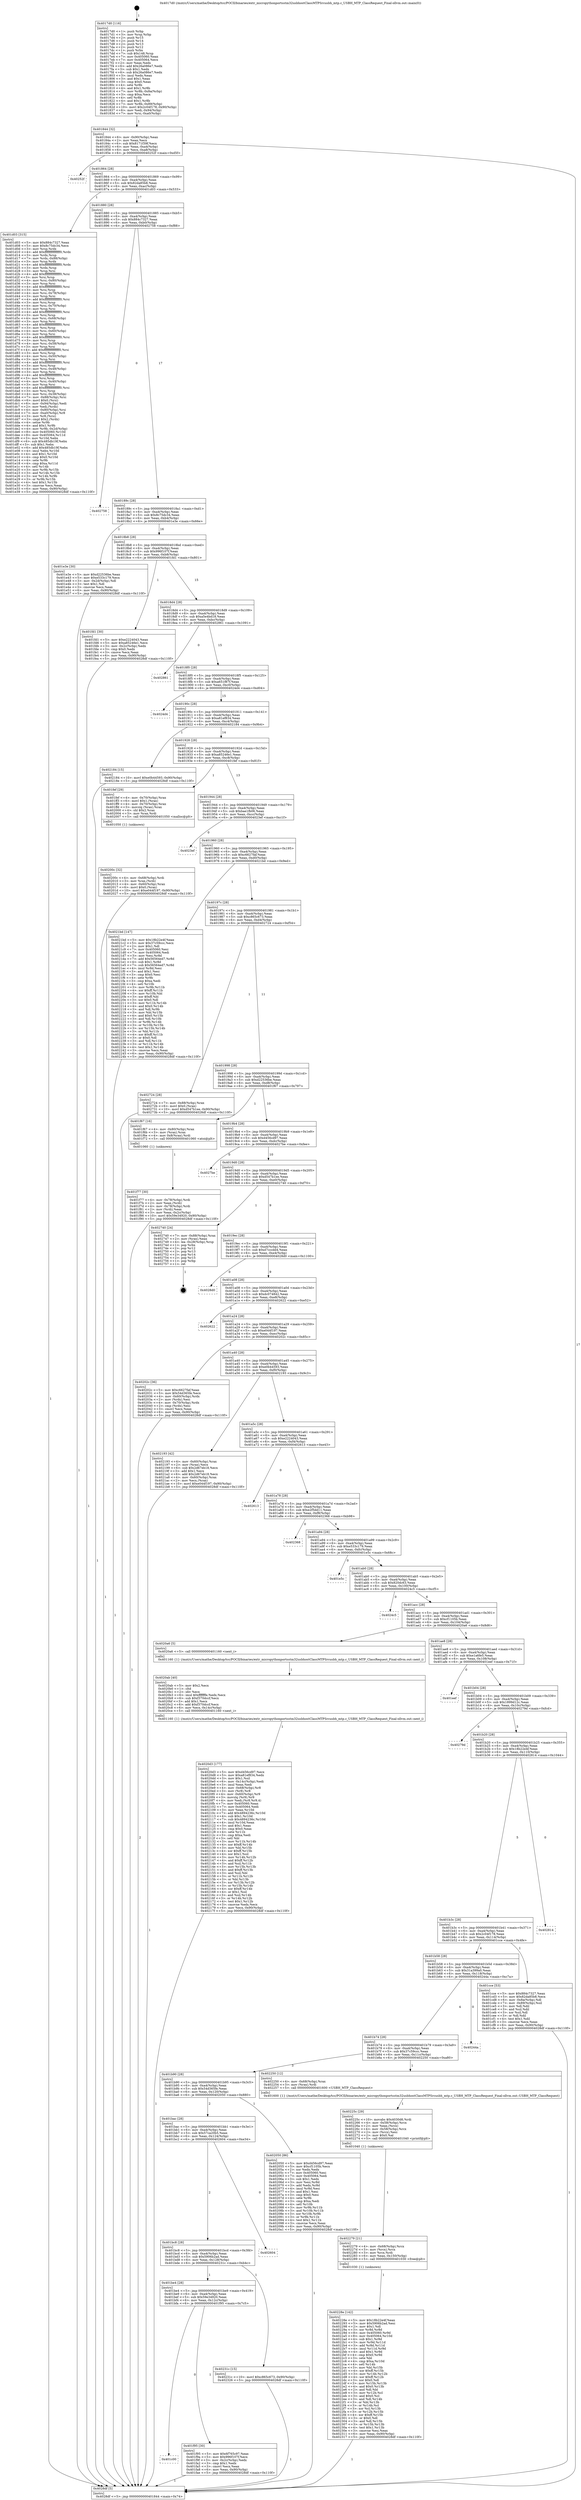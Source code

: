 digraph "0x4017d0" {
  label = "0x4017d0 (/mnt/c/Users/mathe/Desktop/tcc/POCII/binaries/extr_micropythonportsstm32usbhostClassMTPSrcusbh_mtp.c_USBH_MTP_ClassRequest_Final-ollvm.out::main(0))"
  labelloc = "t"
  node[shape=record]

  Entry [label="",width=0.3,height=0.3,shape=circle,fillcolor=black,style=filled]
  "0x401844" [label="{
     0x401844 [32]\l
     | [instrs]\l
     &nbsp;&nbsp;0x401844 \<+6\>: mov -0x90(%rbp),%eax\l
     &nbsp;&nbsp;0x40184a \<+2\>: mov %eax,%ecx\l
     &nbsp;&nbsp;0x40184c \<+6\>: sub $0x8171f39f,%ecx\l
     &nbsp;&nbsp;0x401852 \<+6\>: mov %eax,-0xa4(%rbp)\l
     &nbsp;&nbsp;0x401858 \<+6\>: mov %ecx,-0xa8(%rbp)\l
     &nbsp;&nbsp;0x40185e \<+6\>: je 000000000040252f \<main+0xd5f\>\l
  }"]
  "0x40252f" [label="{
     0x40252f\l
  }", style=dashed]
  "0x401864" [label="{
     0x401864 [28]\l
     | [instrs]\l
     &nbsp;&nbsp;0x401864 \<+5\>: jmp 0000000000401869 \<main+0x99\>\l
     &nbsp;&nbsp;0x401869 \<+6\>: mov -0xa4(%rbp),%eax\l
     &nbsp;&nbsp;0x40186f \<+5\>: sub $0x82da85b8,%eax\l
     &nbsp;&nbsp;0x401874 \<+6\>: mov %eax,-0xac(%rbp)\l
     &nbsp;&nbsp;0x40187a \<+6\>: je 0000000000401d03 \<main+0x533\>\l
  }"]
  Exit [label="",width=0.3,height=0.3,shape=circle,fillcolor=black,style=filled,peripheries=2]
  "0x401d03" [label="{
     0x401d03 [315]\l
     | [instrs]\l
     &nbsp;&nbsp;0x401d03 \<+5\>: mov $0x884c7327,%eax\l
     &nbsp;&nbsp;0x401d08 \<+5\>: mov $0x8c75dc34,%ecx\l
     &nbsp;&nbsp;0x401d0d \<+3\>: mov %rsp,%rdx\l
     &nbsp;&nbsp;0x401d10 \<+4\>: add $0xfffffffffffffff0,%rdx\l
     &nbsp;&nbsp;0x401d14 \<+3\>: mov %rdx,%rsp\l
     &nbsp;&nbsp;0x401d17 \<+7\>: mov %rdx,-0x88(%rbp)\l
     &nbsp;&nbsp;0x401d1e \<+3\>: mov %rsp,%rdx\l
     &nbsp;&nbsp;0x401d21 \<+4\>: add $0xfffffffffffffff0,%rdx\l
     &nbsp;&nbsp;0x401d25 \<+3\>: mov %rdx,%rsp\l
     &nbsp;&nbsp;0x401d28 \<+3\>: mov %rsp,%rsi\l
     &nbsp;&nbsp;0x401d2b \<+4\>: add $0xfffffffffffffff0,%rsi\l
     &nbsp;&nbsp;0x401d2f \<+3\>: mov %rsi,%rsp\l
     &nbsp;&nbsp;0x401d32 \<+4\>: mov %rsi,-0x80(%rbp)\l
     &nbsp;&nbsp;0x401d36 \<+3\>: mov %rsp,%rsi\l
     &nbsp;&nbsp;0x401d39 \<+4\>: add $0xfffffffffffffff0,%rsi\l
     &nbsp;&nbsp;0x401d3d \<+3\>: mov %rsi,%rsp\l
     &nbsp;&nbsp;0x401d40 \<+4\>: mov %rsi,-0x78(%rbp)\l
     &nbsp;&nbsp;0x401d44 \<+3\>: mov %rsp,%rsi\l
     &nbsp;&nbsp;0x401d47 \<+4\>: add $0xfffffffffffffff0,%rsi\l
     &nbsp;&nbsp;0x401d4b \<+3\>: mov %rsi,%rsp\l
     &nbsp;&nbsp;0x401d4e \<+4\>: mov %rsi,-0x70(%rbp)\l
     &nbsp;&nbsp;0x401d52 \<+3\>: mov %rsp,%rsi\l
     &nbsp;&nbsp;0x401d55 \<+4\>: add $0xfffffffffffffff0,%rsi\l
     &nbsp;&nbsp;0x401d59 \<+3\>: mov %rsi,%rsp\l
     &nbsp;&nbsp;0x401d5c \<+4\>: mov %rsi,-0x68(%rbp)\l
     &nbsp;&nbsp;0x401d60 \<+3\>: mov %rsp,%rsi\l
     &nbsp;&nbsp;0x401d63 \<+4\>: add $0xfffffffffffffff0,%rsi\l
     &nbsp;&nbsp;0x401d67 \<+3\>: mov %rsi,%rsp\l
     &nbsp;&nbsp;0x401d6a \<+4\>: mov %rsi,-0x60(%rbp)\l
     &nbsp;&nbsp;0x401d6e \<+3\>: mov %rsp,%rsi\l
     &nbsp;&nbsp;0x401d71 \<+4\>: add $0xfffffffffffffff0,%rsi\l
     &nbsp;&nbsp;0x401d75 \<+3\>: mov %rsi,%rsp\l
     &nbsp;&nbsp;0x401d78 \<+4\>: mov %rsi,-0x58(%rbp)\l
     &nbsp;&nbsp;0x401d7c \<+3\>: mov %rsp,%rsi\l
     &nbsp;&nbsp;0x401d7f \<+4\>: add $0xfffffffffffffff0,%rsi\l
     &nbsp;&nbsp;0x401d83 \<+3\>: mov %rsi,%rsp\l
     &nbsp;&nbsp;0x401d86 \<+4\>: mov %rsi,-0x50(%rbp)\l
     &nbsp;&nbsp;0x401d8a \<+3\>: mov %rsp,%rsi\l
     &nbsp;&nbsp;0x401d8d \<+4\>: add $0xfffffffffffffff0,%rsi\l
     &nbsp;&nbsp;0x401d91 \<+3\>: mov %rsi,%rsp\l
     &nbsp;&nbsp;0x401d94 \<+4\>: mov %rsi,-0x48(%rbp)\l
     &nbsp;&nbsp;0x401d98 \<+3\>: mov %rsp,%rsi\l
     &nbsp;&nbsp;0x401d9b \<+4\>: add $0xfffffffffffffff0,%rsi\l
     &nbsp;&nbsp;0x401d9f \<+3\>: mov %rsi,%rsp\l
     &nbsp;&nbsp;0x401da2 \<+4\>: mov %rsi,-0x40(%rbp)\l
     &nbsp;&nbsp;0x401da6 \<+3\>: mov %rsp,%rsi\l
     &nbsp;&nbsp;0x401da9 \<+4\>: add $0xfffffffffffffff0,%rsi\l
     &nbsp;&nbsp;0x401dad \<+3\>: mov %rsi,%rsp\l
     &nbsp;&nbsp;0x401db0 \<+4\>: mov %rsi,-0x38(%rbp)\l
     &nbsp;&nbsp;0x401db4 \<+7\>: mov -0x88(%rbp),%rsi\l
     &nbsp;&nbsp;0x401dbb \<+6\>: movl $0x0,(%rsi)\l
     &nbsp;&nbsp;0x401dc1 \<+6\>: mov -0x94(%rbp),%edi\l
     &nbsp;&nbsp;0x401dc7 \<+2\>: mov %edi,(%rdx)\l
     &nbsp;&nbsp;0x401dc9 \<+4\>: mov -0x80(%rbp),%rsi\l
     &nbsp;&nbsp;0x401dcd \<+7\>: mov -0xa0(%rbp),%r8\l
     &nbsp;&nbsp;0x401dd4 \<+3\>: mov %r8,(%rsi)\l
     &nbsp;&nbsp;0x401dd7 \<+3\>: cmpl $0x2,(%rdx)\l
     &nbsp;&nbsp;0x401dda \<+4\>: setne %r9b\l
     &nbsp;&nbsp;0x401dde \<+4\>: and $0x1,%r9b\l
     &nbsp;&nbsp;0x401de2 \<+4\>: mov %r9b,-0x2d(%rbp)\l
     &nbsp;&nbsp;0x401de6 \<+8\>: mov 0x405060,%r10d\l
     &nbsp;&nbsp;0x401dee \<+8\>: mov 0x405064,%r11d\l
     &nbsp;&nbsp;0x401df6 \<+3\>: mov %r10d,%ebx\l
     &nbsp;&nbsp;0x401df9 \<+6\>: sub $0x485db19f,%ebx\l
     &nbsp;&nbsp;0x401dff \<+3\>: sub $0x1,%ebx\l
     &nbsp;&nbsp;0x401e02 \<+6\>: add $0x485db19f,%ebx\l
     &nbsp;&nbsp;0x401e08 \<+4\>: imul %ebx,%r10d\l
     &nbsp;&nbsp;0x401e0c \<+4\>: and $0x1,%r10d\l
     &nbsp;&nbsp;0x401e10 \<+4\>: cmp $0x0,%r10d\l
     &nbsp;&nbsp;0x401e14 \<+4\>: sete %r9b\l
     &nbsp;&nbsp;0x401e18 \<+4\>: cmp $0xa,%r11d\l
     &nbsp;&nbsp;0x401e1c \<+4\>: setl %r14b\l
     &nbsp;&nbsp;0x401e20 \<+3\>: mov %r9b,%r15b\l
     &nbsp;&nbsp;0x401e23 \<+3\>: and %r14b,%r15b\l
     &nbsp;&nbsp;0x401e26 \<+3\>: xor %r14b,%r9b\l
     &nbsp;&nbsp;0x401e29 \<+3\>: or %r9b,%r15b\l
     &nbsp;&nbsp;0x401e2c \<+4\>: test $0x1,%r15b\l
     &nbsp;&nbsp;0x401e30 \<+3\>: cmovne %ecx,%eax\l
     &nbsp;&nbsp;0x401e33 \<+6\>: mov %eax,-0x90(%rbp)\l
     &nbsp;&nbsp;0x401e39 \<+5\>: jmp 00000000004028df \<main+0x110f\>\l
  }"]
  "0x401880" [label="{
     0x401880 [28]\l
     | [instrs]\l
     &nbsp;&nbsp;0x401880 \<+5\>: jmp 0000000000401885 \<main+0xb5\>\l
     &nbsp;&nbsp;0x401885 \<+6\>: mov -0xa4(%rbp),%eax\l
     &nbsp;&nbsp;0x40188b \<+5\>: sub $0x884c7327,%eax\l
     &nbsp;&nbsp;0x401890 \<+6\>: mov %eax,-0xb0(%rbp)\l
     &nbsp;&nbsp;0x401896 \<+6\>: je 0000000000402758 \<main+0xf88\>\l
  }"]
  "0x40228e" [label="{
     0x40228e [142]\l
     | [instrs]\l
     &nbsp;&nbsp;0x40228e \<+5\>: mov $0x18b22e4f,%eax\l
     &nbsp;&nbsp;0x402293 \<+5\>: mov $0x5906b2ad,%esi\l
     &nbsp;&nbsp;0x402298 \<+2\>: mov $0x1,%dl\l
     &nbsp;&nbsp;0x40229a \<+3\>: xor %r8d,%r8d\l
     &nbsp;&nbsp;0x40229d \<+8\>: mov 0x405060,%r9d\l
     &nbsp;&nbsp;0x4022a5 \<+8\>: mov 0x405064,%r10d\l
     &nbsp;&nbsp;0x4022ad \<+4\>: sub $0x1,%r8d\l
     &nbsp;&nbsp;0x4022b1 \<+3\>: mov %r9d,%r11d\l
     &nbsp;&nbsp;0x4022b4 \<+3\>: add %r8d,%r11d\l
     &nbsp;&nbsp;0x4022b7 \<+4\>: imul %r11d,%r9d\l
     &nbsp;&nbsp;0x4022bb \<+4\>: and $0x1,%r9d\l
     &nbsp;&nbsp;0x4022bf \<+4\>: cmp $0x0,%r9d\l
     &nbsp;&nbsp;0x4022c3 \<+3\>: sete %bl\l
     &nbsp;&nbsp;0x4022c6 \<+4\>: cmp $0xa,%r10d\l
     &nbsp;&nbsp;0x4022ca \<+4\>: setl %r14b\l
     &nbsp;&nbsp;0x4022ce \<+3\>: mov %bl,%r15b\l
     &nbsp;&nbsp;0x4022d1 \<+4\>: xor $0xff,%r15b\l
     &nbsp;&nbsp;0x4022d5 \<+3\>: mov %r14b,%r12b\l
     &nbsp;&nbsp;0x4022d8 \<+4\>: xor $0xff,%r12b\l
     &nbsp;&nbsp;0x4022dc \<+3\>: xor $0x0,%dl\l
     &nbsp;&nbsp;0x4022df \<+3\>: mov %r15b,%r13b\l
     &nbsp;&nbsp;0x4022e2 \<+4\>: and $0x0,%r13b\l
     &nbsp;&nbsp;0x4022e6 \<+2\>: and %dl,%bl\l
     &nbsp;&nbsp;0x4022e8 \<+3\>: mov %r12b,%cl\l
     &nbsp;&nbsp;0x4022eb \<+3\>: and $0x0,%cl\l
     &nbsp;&nbsp;0x4022ee \<+3\>: and %dl,%r14b\l
     &nbsp;&nbsp;0x4022f1 \<+3\>: or %bl,%r13b\l
     &nbsp;&nbsp;0x4022f4 \<+3\>: or %r14b,%cl\l
     &nbsp;&nbsp;0x4022f7 \<+3\>: xor %cl,%r13b\l
     &nbsp;&nbsp;0x4022fa \<+3\>: or %r12b,%r15b\l
     &nbsp;&nbsp;0x4022fd \<+4\>: xor $0xff,%r15b\l
     &nbsp;&nbsp;0x402301 \<+3\>: or $0x0,%dl\l
     &nbsp;&nbsp;0x402304 \<+3\>: and %dl,%r15b\l
     &nbsp;&nbsp;0x402307 \<+3\>: or %r15b,%r13b\l
     &nbsp;&nbsp;0x40230a \<+4\>: test $0x1,%r13b\l
     &nbsp;&nbsp;0x40230e \<+3\>: cmovne %esi,%eax\l
     &nbsp;&nbsp;0x402311 \<+6\>: mov %eax,-0x90(%rbp)\l
     &nbsp;&nbsp;0x402317 \<+5\>: jmp 00000000004028df \<main+0x110f\>\l
  }"]
  "0x402758" [label="{
     0x402758\l
  }", style=dashed]
  "0x40189c" [label="{
     0x40189c [28]\l
     | [instrs]\l
     &nbsp;&nbsp;0x40189c \<+5\>: jmp 00000000004018a1 \<main+0xd1\>\l
     &nbsp;&nbsp;0x4018a1 \<+6\>: mov -0xa4(%rbp),%eax\l
     &nbsp;&nbsp;0x4018a7 \<+5\>: sub $0x8c75dc34,%eax\l
     &nbsp;&nbsp;0x4018ac \<+6\>: mov %eax,-0xb4(%rbp)\l
     &nbsp;&nbsp;0x4018b2 \<+6\>: je 0000000000401e3e \<main+0x66e\>\l
  }"]
  "0x402279" [label="{
     0x402279 [21]\l
     | [instrs]\l
     &nbsp;&nbsp;0x402279 \<+4\>: mov -0x68(%rbp),%rcx\l
     &nbsp;&nbsp;0x40227d \<+3\>: mov (%rcx),%rcx\l
     &nbsp;&nbsp;0x402280 \<+3\>: mov %rcx,%rdi\l
     &nbsp;&nbsp;0x402283 \<+6\>: mov %eax,-0x150(%rbp)\l
     &nbsp;&nbsp;0x402289 \<+5\>: call 0000000000401030 \<free@plt\>\l
     | [calls]\l
     &nbsp;&nbsp;0x401030 \{1\} (unknown)\l
  }"]
  "0x401e3e" [label="{
     0x401e3e [30]\l
     | [instrs]\l
     &nbsp;&nbsp;0x401e3e \<+5\>: mov $0xd22536be,%eax\l
     &nbsp;&nbsp;0x401e43 \<+5\>: mov $0xe533c179,%ecx\l
     &nbsp;&nbsp;0x401e48 \<+3\>: mov -0x2d(%rbp),%dl\l
     &nbsp;&nbsp;0x401e4b \<+3\>: test $0x1,%dl\l
     &nbsp;&nbsp;0x401e4e \<+3\>: cmovne %ecx,%eax\l
     &nbsp;&nbsp;0x401e51 \<+6\>: mov %eax,-0x90(%rbp)\l
     &nbsp;&nbsp;0x401e57 \<+5\>: jmp 00000000004028df \<main+0x110f\>\l
  }"]
  "0x4018b8" [label="{
     0x4018b8 [28]\l
     | [instrs]\l
     &nbsp;&nbsp;0x4018b8 \<+5\>: jmp 00000000004018bd \<main+0xed\>\l
     &nbsp;&nbsp;0x4018bd \<+6\>: mov -0xa4(%rbp),%eax\l
     &nbsp;&nbsp;0x4018c3 \<+5\>: sub $0x996f107f,%eax\l
     &nbsp;&nbsp;0x4018c8 \<+6\>: mov %eax,-0xb8(%rbp)\l
     &nbsp;&nbsp;0x4018ce \<+6\>: je 0000000000401fd1 \<main+0x801\>\l
  }"]
  "0x40225c" [label="{
     0x40225c [29]\l
     | [instrs]\l
     &nbsp;&nbsp;0x40225c \<+10\>: movabs $0x4030d6,%rdi\l
     &nbsp;&nbsp;0x402266 \<+4\>: mov -0x58(%rbp),%rcx\l
     &nbsp;&nbsp;0x40226a \<+2\>: mov %eax,(%rcx)\l
     &nbsp;&nbsp;0x40226c \<+4\>: mov -0x58(%rbp),%rcx\l
     &nbsp;&nbsp;0x402270 \<+2\>: mov (%rcx),%esi\l
     &nbsp;&nbsp;0x402272 \<+2\>: mov $0x0,%al\l
     &nbsp;&nbsp;0x402274 \<+5\>: call 0000000000401040 \<printf@plt\>\l
     | [calls]\l
     &nbsp;&nbsp;0x401040 \{1\} (unknown)\l
  }"]
  "0x401fd1" [label="{
     0x401fd1 [30]\l
     | [instrs]\l
     &nbsp;&nbsp;0x401fd1 \<+5\>: mov $0xe2224043,%eax\l
     &nbsp;&nbsp;0x401fd6 \<+5\>: mov $0xa85246e1,%ecx\l
     &nbsp;&nbsp;0x401fdb \<+3\>: mov -0x2c(%rbp),%edx\l
     &nbsp;&nbsp;0x401fde \<+3\>: cmp $0x0,%edx\l
     &nbsp;&nbsp;0x401fe1 \<+3\>: cmove %ecx,%eax\l
     &nbsp;&nbsp;0x401fe4 \<+6\>: mov %eax,-0x90(%rbp)\l
     &nbsp;&nbsp;0x401fea \<+5\>: jmp 00000000004028df \<main+0x110f\>\l
  }"]
  "0x4018d4" [label="{
     0x4018d4 [28]\l
     | [instrs]\l
     &nbsp;&nbsp;0x4018d4 \<+5\>: jmp 00000000004018d9 \<main+0x109\>\l
     &nbsp;&nbsp;0x4018d9 \<+6\>: mov -0xa4(%rbp),%eax\l
     &nbsp;&nbsp;0x4018df \<+5\>: sub $0xa5e4bd18,%eax\l
     &nbsp;&nbsp;0x4018e4 \<+6\>: mov %eax,-0xbc(%rbp)\l
     &nbsp;&nbsp;0x4018ea \<+6\>: je 0000000000402861 \<main+0x1091\>\l
  }"]
  "0x4020d3" [label="{
     0x4020d3 [177]\l
     | [instrs]\l
     &nbsp;&nbsp;0x4020d3 \<+5\>: mov $0xd456cd97,%ecx\l
     &nbsp;&nbsp;0x4020d8 \<+5\>: mov $0xa81ef834,%edx\l
     &nbsp;&nbsp;0x4020dd \<+3\>: mov $0x1,%sil\l
     &nbsp;&nbsp;0x4020e0 \<+6\>: mov -0x14c(%rbp),%edi\l
     &nbsp;&nbsp;0x4020e6 \<+3\>: imul %eax,%edi\l
     &nbsp;&nbsp;0x4020e9 \<+4\>: mov -0x68(%rbp),%r8\l
     &nbsp;&nbsp;0x4020ed \<+3\>: mov (%r8),%r8\l
     &nbsp;&nbsp;0x4020f0 \<+4\>: mov -0x60(%rbp),%r9\l
     &nbsp;&nbsp;0x4020f4 \<+3\>: movslq (%r9),%r9\l
     &nbsp;&nbsp;0x4020f7 \<+4\>: mov %edi,(%r8,%r9,4)\l
     &nbsp;&nbsp;0x4020fb \<+7\>: mov 0x405060,%eax\l
     &nbsp;&nbsp;0x402102 \<+7\>: mov 0x405064,%edi\l
     &nbsp;&nbsp;0x402109 \<+3\>: mov %eax,%r10d\l
     &nbsp;&nbsp;0x40210c \<+7\>: add $0x4894236c,%r10d\l
     &nbsp;&nbsp;0x402113 \<+4\>: sub $0x1,%r10d\l
     &nbsp;&nbsp;0x402117 \<+7\>: sub $0x4894236c,%r10d\l
     &nbsp;&nbsp;0x40211e \<+4\>: imul %r10d,%eax\l
     &nbsp;&nbsp;0x402122 \<+3\>: and $0x1,%eax\l
     &nbsp;&nbsp;0x402125 \<+3\>: cmp $0x0,%eax\l
     &nbsp;&nbsp;0x402128 \<+4\>: sete %r11b\l
     &nbsp;&nbsp;0x40212c \<+3\>: cmp $0xa,%edi\l
     &nbsp;&nbsp;0x40212f \<+3\>: setl %bl\l
     &nbsp;&nbsp;0x402132 \<+3\>: mov %r11b,%r14b\l
     &nbsp;&nbsp;0x402135 \<+4\>: xor $0xff,%r14b\l
     &nbsp;&nbsp;0x402139 \<+3\>: mov %bl,%r15b\l
     &nbsp;&nbsp;0x40213c \<+4\>: xor $0xff,%r15b\l
     &nbsp;&nbsp;0x402140 \<+4\>: xor $0x1,%sil\l
     &nbsp;&nbsp;0x402144 \<+3\>: mov %r14b,%r12b\l
     &nbsp;&nbsp;0x402147 \<+4\>: and $0xff,%r12b\l
     &nbsp;&nbsp;0x40214b \<+3\>: and %sil,%r11b\l
     &nbsp;&nbsp;0x40214e \<+3\>: mov %r15b,%r13b\l
     &nbsp;&nbsp;0x402151 \<+4\>: and $0xff,%r13b\l
     &nbsp;&nbsp;0x402155 \<+3\>: and %sil,%bl\l
     &nbsp;&nbsp;0x402158 \<+3\>: or %r11b,%r12b\l
     &nbsp;&nbsp;0x40215b \<+3\>: or %bl,%r13b\l
     &nbsp;&nbsp;0x40215e \<+3\>: xor %r13b,%r12b\l
     &nbsp;&nbsp;0x402161 \<+3\>: or %r15b,%r14b\l
     &nbsp;&nbsp;0x402164 \<+4\>: xor $0xff,%r14b\l
     &nbsp;&nbsp;0x402168 \<+4\>: or $0x1,%sil\l
     &nbsp;&nbsp;0x40216c \<+3\>: and %sil,%r14b\l
     &nbsp;&nbsp;0x40216f \<+3\>: or %r14b,%r12b\l
     &nbsp;&nbsp;0x402172 \<+4\>: test $0x1,%r12b\l
     &nbsp;&nbsp;0x402176 \<+3\>: cmovne %edx,%ecx\l
     &nbsp;&nbsp;0x402179 \<+6\>: mov %ecx,-0x90(%rbp)\l
     &nbsp;&nbsp;0x40217f \<+5\>: jmp 00000000004028df \<main+0x110f\>\l
  }"]
  "0x402861" [label="{
     0x402861\l
  }", style=dashed]
  "0x4018f0" [label="{
     0x4018f0 [28]\l
     | [instrs]\l
     &nbsp;&nbsp;0x4018f0 \<+5\>: jmp 00000000004018f5 \<main+0x125\>\l
     &nbsp;&nbsp;0x4018f5 \<+6\>: mov -0xa4(%rbp),%eax\l
     &nbsp;&nbsp;0x4018fb \<+5\>: sub $0xa651f87f,%eax\l
     &nbsp;&nbsp;0x401900 \<+6\>: mov %eax,-0xc0(%rbp)\l
     &nbsp;&nbsp;0x401906 \<+6\>: je 00000000004024d4 \<main+0xd04\>\l
  }"]
  "0x4020ab" [label="{
     0x4020ab [40]\l
     | [instrs]\l
     &nbsp;&nbsp;0x4020ab \<+5\>: mov $0x2,%ecx\l
     &nbsp;&nbsp;0x4020b0 \<+1\>: cltd\l
     &nbsp;&nbsp;0x4020b1 \<+2\>: idiv %ecx\l
     &nbsp;&nbsp;0x4020b3 \<+6\>: imul $0xfffffffe,%edx,%ecx\l
     &nbsp;&nbsp;0x4020b9 \<+6\>: sub $0xf370dccf,%ecx\l
     &nbsp;&nbsp;0x4020bf \<+3\>: add $0x1,%ecx\l
     &nbsp;&nbsp;0x4020c2 \<+6\>: add $0xf370dccf,%ecx\l
     &nbsp;&nbsp;0x4020c8 \<+6\>: mov %ecx,-0x14c(%rbp)\l
     &nbsp;&nbsp;0x4020ce \<+5\>: call 0000000000401160 \<next_i\>\l
     | [calls]\l
     &nbsp;&nbsp;0x401160 \{1\} (/mnt/c/Users/mathe/Desktop/tcc/POCII/binaries/extr_micropythonportsstm32usbhostClassMTPSrcusbh_mtp.c_USBH_MTP_ClassRequest_Final-ollvm.out::next_i)\l
  }"]
  "0x4024d4" [label="{
     0x4024d4\l
  }", style=dashed]
  "0x40190c" [label="{
     0x40190c [28]\l
     | [instrs]\l
     &nbsp;&nbsp;0x40190c \<+5\>: jmp 0000000000401911 \<main+0x141\>\l
     &nbsp;&nbsp;0x401911 \<+6\>: mov -0xa4(%rbp),%eax\l
     &nbsp;&nbsp;0x401917 \<+5\>: sub $0xa81ef834,%eax\l
     &nbsp;&nbsp;0x40191c \<+6\>: mov %eax,-0xc4(%rbp)\l
     &nbsp;&nbsp;0x401922 \<+6\>: je 0000000000402184 \<main+0x9b4\>\l
  }"]
  "0x40200c" [label="{
     0x40200c [32]\l
     | [instrs]\l
     &nbsp;&nbsp;0x40200c \<+4\>: mov -0x68(%rbp),%rdi\l
     &nbsp;&nbsp;0x402010 \<+3\>: mov %rax,(%rdi)\l
     &nbsp;&nbsp;0x402013 \<+4\>: mov -0x60(%rbp),%rax\l
     &nbsp;&nbsp;0x402017 \<+6\>: movl $0x0,(%rax)\l
     &nbsp;&nbsp;0x40201d \<+10\>: movl $0xe044f197,-0x90(%rbp)\l
     &nbsp;&nbsp;0x402027 \<+5\>: jmp 00000000004028df \<main+0x110f\>\l
  }"]
  "0x402184" [label="{
     0x402184 [15]\l
     | [instrs]\l
     &nbsp;&nbsp;0x402184 \<+10\>: movl $0xe0b44593,-0x90(%rbp)\l
     &nbsp;&nbsp;0x40218e \<+5\>: jmp 00000000004028df \<main+0x110f\>\l
  }"]
  "0x401928" [label="{
     0x401928 [28]\l
     | [instrs]\l
     &nbsp;&nbsp;0x401928 \<+5\>: jmp 000000000040192d \<main+0x15d\>\l
     &nbsp;&nbsp;0x40192d \<+6\>: mov -0xa4(%rbp),%eax\l
     &nbsp;&nbsp;0x401933 \<+5\>: sub $0xa85246e1,%eax\l
     &nbsp;&nbsp;0x401938 \<+6\>: mov %eax,-0xc8(%rbp)\l
     &nbsp;&nbsp;0x40193e \<+6\>: je 0000000000401fef \<main+0x81f\>\l
  }"]
  "0x401c00" [label="{
     0x401c00\l
  }", style=dashed]
  "0x401fef" [label="{
     0x401fef [29]\l
     | [instrs]\l
     &nbsp;&nbsp;0x401fef \<+4\>: mov -0x70(%rbp),%rax\l
     &nbsp;&nbsp;0x401ff3 \<+6\>: movl $0x1,(%rax)\l
     &nbsp;&nbsp;0x401ff9 \<+4\>: mov -0x70(%rbp),%rax\l
     &nbsp;&nbsp;0x401ffd \<+3\>: movslq (%rax),%rax\l
     &nbsp;&nbsp;0x402000 \<+4\>: shl $0x2,%rax\l
     &nbsp;&nbsp;0x402004 \<+3\>: mov %rax,%rdi\l
     &nbsp;&nbsp;0x402007 \<+5\>: call 0000000000401050 \<malloc@plt\>\l
     | [calls]\l
     &nbsp;&nbsp;0x401050 \{1\} (unknown)\l
  }"]
  "0x401944" [label="{
     0x401944 [28]\l
     | [instrs]\l
     &nbsp;&nbsp;0x401944 \<+5\>: jmp 0000000000401949 \<main+0x179\>\l
     &nbsp;&nbsp;0x401949 \<+6\>: mov -0xa4(%rbp),%eax\l
     &nbsp;&nbsp;0x40194f \<+5\>: sub $0xbae1fb06,%eax\l
     &nbsp;&nbsp;0x401954 \<+6\>: mov %eax,-0xcc(%rbp)\l
     &nbsp;&nbsp;0x40195a \<+6\>: je 00000000004023ef \<main+0xc1f\>\l
  }"]
  "0x401f95" [label="{
     0x401f95 [30]\l
     | [instrs]\l
     &nbsp;&nbsp;0x401f95 \<+5\>: mov $0x6f765c97,%eax\l
     &nbsp;&nbsp;0x401f9a \<+5\>: mov $0x996f107f,%ecx\l
     &nbsp;&nbsp;0x401f9f \<+3\>: mov -0x2c(%rbp),%edx\l
     &nbsp;&nbsp;0x401fa2 \<+3\>: cmp $0x1,%edx\l
     &nbsp;&nbsp;0x401fa5 \<+3\>: cmovl %ecx,%eax\l
     &nbsp;&nbsp;0x401fa8 \<+6\>: mov %eax,-0x90(%rbp)\l
     &nbsp;&nbsp;0x401fae \<+5\>: jmp 00000000004028df \<main+0x110f\>\l
  }"]
  "0x4023ef" [label="{
     0x4023ef\l
  }", style=dashed]
  "0x401960" [label="{
     0x401960 [28]\l
     | [instrs]\l
     &nbsp;&nbsp;0x401960 \<+5\>: jmp 0000000000401965 \<main+0x195\>\l
     &nbsp;&nbsp;0x401965 \<+6\>: mov -0xa4(%rbp),%eax\l
     &nbsp;&nbsp;0x40196b \<+5\>: sub $0xc6627faf,%eax\l
     &nbsp;&nbsp;0x401970 \<+6\>: mov %eax,-0xd0(%rbp)\l
     &nbsp;&nbsp;0x401976 \<+6\>: je 00000000004021bd \<main+0x9ed\>\l
  }"]
  "0x401be4" [label="{
     0x401be4 [28]\l
     | [instrs]\l
     &nbsp;&nbsp;0x401be4 \<+5\>: jmp 0000000000401be9 \<main+0x419\>\l
     &nbsp;&nbsp;0x401be9 \<+6\>: mov -0xa4(%rbp),%eax\l
     &nbsp;&nbsp;0x401bef \<+5\>: sub $0x59e34920,%eax\l
     &nbsp;&nbsp;0x401bf4 \<+6\>: mov %eax,-0x12c(%rbp)\l
     &nbsp;&nbsp;0x401bfa \<+6\>: je 0000000000401f95 \<main+0x7c5\>\l
  }"]
  "0x4021bd" [label="{
     0x4021bd [147]\l
     | [instrs]\l
     &nbsp;&nbsp;0x4021bd \<+5\>: mov $0x18b22e4f,%eax\l
     &nbsp;&nbsp;0x4021c2 \<+5\>: mov $0x37c59ccc,%ecx\l
     &nbsp;&nbsp;0x4021c7 \<+2\>: mov $0x1,%dl\l
     &nbsp;&nbsp;0x4021c9 \<+7\>: mov 0x405060,%esi\l
     &nbsp;&nbsp;0x4021d0 \<+7\>: mov 0x405064,%edi\l
     &nbsp;&nbsp;0x4021d7 \<+3\>: mov %esi,%r8d\l
     &nbsp;&nbsp;0x4021da \<+7\>: add $0x56564ed7,%r8d\l
     &nbsp;&nbsp;0x4021e1 \<+4\>: sub $0x1,%r8d\l
     &nbsp;&nbsp;0x4021e5 \<+7\>: sub $0x56564ed7,%r8d\l
     &nbsp;&nbsp;0x4021ec \<+4\>: imul %r8d,%esi\l
     &nbsp;&nbsp;0x4021f0 \<+3\>: and $0x1,%esi\l
     &nbsp;&nbsp;0x4021f3 \<+3\>: cmp $0x0,%esi\l
     &nbsp;&nbsp;0x4021f6 \<+4\>: sete %r9b\l
     &nbsp;&nbsp;0x4021fa \<+3\>: cmp $0xa,%edi\l
     &nbsp;&nbsp;0x4021fd \<+4\>: setl %r10b\l
     &nbsp;&nbsp;0x402201 \<+3\>: mov %r9b,%r11b\l
     &nbsp;&nbsp;0x402204 \<+4\>: xor $0xff,%r11b\l
     &nbsp;&nbsp;0x402208 \<+3\>: mov %r10b,%bl\l
     &nbsp;&nbsp;0x40220b \<+3\>: xor $0xff,%bl\l
     &nbsp;&nbsp;0x40220e \<+3\>: xor $0x0,%dl\l
     &nbsp;&nbsp;0x402211 \<+3\>: mov %r11b,%r14b\l
     &nbsp;&nbsp;0x402214 \<+4\>: and $0x0,%r14b\l
     &nbsp;&nbsp;0x402218 \<+3\>: and %dl,%r9b\l
     &nbsp;&nbsp;0x40221b \<+3\>: mov %bl,%r15b\l
     &nbsp;&nbsp;0x40221e \<+4\>: and $0x0,%r15b\l
     &nbsp;&nbsp;0x402222 \<+3\>: and %dl,%r10b\l
     &nbsp;&nbsp;0x402225 \<+3\>: or %r9b,%r14b\l
     &nbsp;&nbsp;0x402228 \<+3\>: or %r10b,%r15b\l
     &nbsp;&nbsp;0x40222b \<+3\>: xor %r15b,%r14b\l
     &nbsp;&nbsp;0x40222e \<+3\>: or %bl,%r11b\l
     &nbsp;&nbsp;0x402231 \<+4\>: xor $0xff,%r11b\l
     &nbsp;&nbsp;0x402235 \<+3\>: or $0x0,%dl\l
     &nbsp;&nbsp;0x402238 \<+3\>: and %dl,%r11b\l
     &nbsp;&nbsp;0x40223b \<+3\>: or %r11b,%r14b\l
     &nbsp;&nbsp;0x40223e \<+4\>: test $0x1,%r14b\l
     &nbsp;&nbsp;0x402242 \<+3\>: cmovne %ecx,%eax\l
     &nbsp;&nbsp;0x402245 \<+6\>: mov %eax,-0x90(%rbp)\l
     &nbsp;&nbsp;0x40224b \<+5\>: jmp 00000000004028df \<main+0x110f\>\l
  }"]
  "0x40197c" [label="{
     0x40197c [28]\l
     | [instrs]\l
     &nbsp;&nbsp;0x40197c \<+5\>: jmp 0000000000401981 \<main+0x1b1\>\l
     &nbsp;&nbsp;0x401981 \<+6\>: mov -0xa4(%rbp),%eax\l
     &nbsp;&nbsp;0x401987 \<+5\>: sub $0xc865c673,%eax\l
     &nbsp;&nbsp;0x40198c \<+6\>: mov %eax,-0xd4(%rbp)\l
     &nbsp;&nbsp;0x401992 \<+6\>: je 0000000000402724 \<main+0xf54\>\l
  }"]
  "0x40231c" [label="{
     0x40231c [15]\l
     | [instrs]\l
     &nbsp;&nbsp;0x40231c \<+10\>: movl $0xc865c673,-0x90(%rbp)\l
     &nbsp;&nbsp;0x402326 \<+5\>: jmp 00000000004028df \<main+0x110f\>\l
  }"]
  "0x402724" [label="{
     0x402724 [28]\l
     | [instrs]\l
     &nbsp;&nbsp;0x402724 \<+7\>: mov -0x88(%rbp),%rax\l
     &nbsp;&nbsp;0x40272b \<+6\>: movl $0x0,(%rax)\l
     &nbsp;&nbsp;0x402731 \<+10\>: movl $0xd547b1ee,-0x90(%rbp)\l
     &nbsp;&nbsp;0x40273b \<+5\>: jmp 00000000004028df \<main+0x110f\>\l
  }"]
  "0x401998" [label="{
     0x401998 [28]\l
     | [instrs]\l
     &nbsp;&nbsp;0x401998 \<+5\>: jmp 000000000040199d \<main+0x1cd\>\l
     &nbsp;&nbsp;0x40199d \<+6\>: mov -0xa4(%rbp),%eax\l
     &nbsp;&nbsp;0x4019a3 \<+5\>: sub $0xd22536be,%eax\l
     &nbsp;&nbsp;0x4019a8 \<+6\>: mov %eax,-0xd8(%rbp)\l
     &nbsp;&nbsp;0x4019ae \<+6\>: je 0000000000401f67 \<main+0x797\>\l
  }"]
  "0x401bc8" [label="{
     0x401bc8 [28]\l
     | [instrs]\l
     &nbsp;&nbsp;0x401bc8 \<+5\>: jmp 0000000000401bcd \<main+0x3fd\>\l
     &nbsp;&nbsp;0x401bcd \<+6\>: mov -0xa4(%rbp),%eax\l
     &nbsp;&nbsp;0x401bd3 \<+5\>: sub $0x5906b2ad,%eax\l
     &nbsp;&nbsp;0x401bd8 \<+6\>: mov %eax,-0x128(%rbp)\l
     &nbsp;&nbsp;0x401bde \<+6\>: je 000000000040231c \<main+0xb4c\>\l
  }"]
  "0x401f67" [label="{
     0x401f67 [16]\l
     | [instrs]\l
     &nbsp;&nbsp;0x401f67 \<+4\>: mov -0x80(%rbp),%rax\l
     &nbsp;&nbsp;0x401f6b \<+3\>: mov (%rax),%rax\l
     &nbsp;&nbsp;0x401f6e \<+4\>: mov 0x8(%rax),%rdi\l
     &nbsp;&nbsp;0x401f72 \<+5\>: call 0000000000401060 \<atoi@plt\>\l
     | [calls]\l
     &nbsp;&nbsp;0x401060 \{1\} (unknown)\l
  }"]
  "0x4019b4" [label="{
     0x4019b4 [28]\l
     | [instrs]\l
     &nbsp;&nbsp;0x4019b4 \<+5\>: jmp 00000000004019b9 \<main+0x1e9\>\l
     &nbsp;&nbsp;0x4019b9 \<+6\>: mov -0xa4(%rbp),%eax\l
     &nbsp;&nbsp;0x4019bf \<+5\>: sub $0xd456cd97,%eax\l
     &nbsp;&nbsp;0x4019c4 \<+6\>: mov %eax,-0xdc(%rbp)\l
     &nbsp;&nbsp;0x4019ca \<+6\>: je 00000000004027be \<main+0xfee\>\l
  }"]
  "0x402604" [label="{
     0x402604\l
  }", style=dashed]
  "0x4027be" [label="{
     0x4027be\l
  }", style=dashed]
  "0x4019d0" [label="{
     0x4019d0 [28]\l
     | [instrs]\l
     &nbsp;&nbsp;0x4019d0 \<+5\>: jmp 00000000004019d5 \<main+0x205\>\l
     &nbsp;&nbsp;0x4019d5 \<+6\>: mov -0xa4(%rbp),%eax\l
     &nbsp;&nbsp;0x4019db \<+5\>: sub $0xd547b1ee,%eax\l
     &nbsp;&nbsp;0x4019e0 \<+6\>: mov %eax,-0xe0(%rbp)\l
     &nbsp;&nbsp;0x4019e6 \<+6\>: je 0000000000402740 \<main+0xf70\>\l
  }"]
  "0x401bac" [label="{
     0x401bac [28]\l
     | [instrs]\l
     &nbsp;&nbsp;0x401bac \<+5\>: jmp 0000000000401bb1 \<main+0x3e1\>\l
     &nbsp;&nbsp;0x401bb1 \<+6\>: mov -0xa4(%rbp),%eax\l
     &nbsp;&nbsp;0x401bb7 \<+5\>: sub $0x57ca20b5,%eax\l
     &nbsp;&nbsp;0x401bbc \<+6\>: mov %eax,-0x124(%rbp)\l
     &nbsp;&nbsp;0x401bc2 \<+6\>: je 0000000000402604 \<main+0xe34\>\l
  }"]
  "0x402740" [label="{
     0x402740 [24]\l
     | [instrs]\l
     &nbsp;&nbsp;0x402740 \<+7\>: mov -0x88(%rbp),%rax\l
     &nbsp;&nbsp;0x402747 \<+2\>: mov (%rax),%eax\l
     &nbsp;&nbsp;0x402749 \<+4\>: lea -0x28(%rbp),%rsp\l
     &nbsp;&nbsp;0x40274d \<+1\>: pop %rbx\l
     &nbsp;&nbsp;0x40274e \<+2\>: pop %r12\l
     &nbsp;&nbsp;0x402750 \<+2\>: pop %r13\l
     &nbsp;&nbsp;0x402752 \<+2\>: pop %r14\l
     &nbsp;&nbsp;0x402754 \<+2\>: pop %r15\l
     &nbsp;&nbsp;0x402756 \<+1\>: pop %rbp\l
     &nbsp;&nbsp;0x402757 \<+1\>: ret\l
  }"]
  "0x4019ec" [label="{
     0x4019ec [28]\l
     | [instrs]\l
     &nbsp;&nbsp;0x4019ec \<+5\>: jmp 00000000004019f1 \<main+0x221\>\l
     &nbsp;&nbsp;0x4019f1 \<+6\>: mov -0xa4(%rbp),%eax\l
     &nbsp;&nbsp;0x4019f7 \<+5\>: sub $0xd7cccdd4,%eax\l
     &nbsp;&nbsp;0x4019fc \<+6\>: mov %eax,-0xe4(%rbp)\l
     &nbsp;&nbsp;0x401a02 \<+6\>: je 00000000004028d0 \<main+0x1100\>\l
  }"]
  "0x402050" [label="{
     0x402050 [86]\l
     | [instrs]\l
     &nbsp;&nbsp;0x402050 \<+5\>: mov $0xd456cd97,%eax\l
     &nbsp;&nbsp;0x402055 \<+5\>: mov $0xcf1105b,%ecx\l
     &nbsp;&nbsp;0x40205a \<+2\>: xor %edx,%edx\l
     &nbsp;&nbsp;0x40205c \<+7\>: mov 0x405060,%esi\l
     &nbsp;&nbsp;0x402063 \<+7\>: mov 0x405064,%edi\l
     &nbsp;&nbsp;0x40206a \<+3\>: sub $0x1,%edx\l
     &nbsp;&nbsp;0x40206d \<+3\>: mov %esi,%r8d\l
     &nbsp;&nbsp;0x402070 \<+3\>: add %edx,%r8d\l
     &nbsp;&nbsp;0x402073 \<+4\>: imul %r8d,%esi\l
     &nbsp;&nbsp;0x402077 \<+3\>: and $0x1,%esi\l
     &nbsp;&nbsp;0x40207a \<+3\>: cmp $0x0,%esi\l
     &nbsp;&nbsp;0x40207d \<+4\>: sete %r9b\l
     &nbsp;&nbsp;0x402081 \<+3\>: cmp $0xa,%edi\l
     &nbsp;&nbsp;0x402084 \<+4\>: setl %r10b\l
     &nbsp;&nbsp;0x402088 \<+3\>: mov %r9b,%r11b\l
     &nbsp;&nbsp;0x40208b \<+3\>: and %r10b,%r11b\l
     &nbsp;&nbsp;0x40208e \<+3\>: xor %r10b,%r9b\l
     &nbsp;&nbsp;0x402091 \<+3\>: or %r9b,%r11b\l
     &nbsp;&nbsp;0x402094 \<+4\>: test $0x1,%r11b\l
     &nbsp;&nbsp;0x402098 \<+3\>: cmovne %ecx,%eax\l
     &nbsp;&nbsp;0x40209b \<+6\>: mov %eax,-0x90(%rbp)\l
     &nbsp;&nbsp;0x4020a1 \<+5\>: jmp 00000000004028df \<main+0x110f\>\l
  }"]
  "0x4028d0" [label="{
     0x4028d0\l
  }", style=dashed]
  "0x401a08" [label="{
     0x401a08 [28]\l
     | [instrs]\l
     &nbsp;&nbsp;0x401a08 \<+5\>: jmp 0000000000401a0d \<main+0x23d\>\l
     &nbsp;&nbsp;0x401a0d \<+6\>: mov -0xa4(%rbp),%eax\l
     &nbsp;&nbsp;0x401a13 \<+5\>: sub $0xdc074842,%eax\l
     &nbsp;&nbsp;0x401a18 \<+6\>: mov %eax,-0xe8(%rbp)\l
     &nbsp;&nbsp;0x401a1e \<+6\>: je 0000000000402622 \<main+0xe52\>\l
  }"]
  "0x401b90" [label="{
     0x401b90 [28]\l
     | [instrs]\l
     &nbsp;&nbsp;0x401b90 \<+5\>: jmp 0000000000401b95 \<main+0x3c5\>\l
     &nbsp;&nbsp;0x401b95 \<+6\>: mov -0xa4(%rbp),%eax\l
     &nbsp;&nbsp;0x401b9b \<+5\>: sub $0x54d365fe,%eax\l
     &nbsp;&nbsp;0x401ba0 \<+6\>: mov %eax,-0x120(%rbp)\l
     &nbsp;&nbsp;0x401ba6 \<+6\>: je 0000000000402050 \<main+0x880\>\l
  }"]
  "0x402622" [label="{
     0x402622\l
  }", style=dashed]
  "0x401a24" [label="{
     0x401a24 [28]\l
     | [instrs]\l
     &nbsp;&nbsp;0x401a24 \<+5\>: jmp 0000000000401a29 \<main+0x259\>\l
     &nbsp;&nbsp;0x401a29 \<+6\>: mov -0xa4(%rbp),%eax\l
     &nbsp;&nbsp;0x401a2f \<+5\>: sub $0xe044f197,%eax\l
     &nbsp;&nbsp;0x401a34 \<+6\>: mov %eax,-0xec(%rbp)\l
     &nbsp;&nbsp;0x401a3a \<+6\>: je 000000000040202c \<main+0x85c\>\l
  }"]
  "0x402250" [label="{
     0x402250 [12]\l
     | [instrs]\l
     &nbsp;&nbsp;0x402250 \<+4\>: mov -0x68(%rbp),%rax\l
     &nbsp;&nbsp;0x402254 \<+3\>: mov (%rax),%rdi\l
     &nbsp;&nbsp;0x402257 \<+5\>: call 0000000000401600 \<USBH_MTP_ClassRequest\>\l
     | [calls]\l
     &nbsp;&nbsp;0x401600 \{1\} (/mnt/c/Users/mathe/Desktop/tcc/POCII/binaries/extr_micropythonportsstm32usbhostClassMTPSrcusbh_mtp.c_USBH_MTP_ClassRequest_Final-ollvm.out::USBH_MTP_ClassRequest)\l
  }"]
  "0x40202c" [label="{
     0x40202c [36]\l
     | [instrs]\l
     &nbsp;&nbsp;0x40202c \<+5\>: mov $0xc6627faf,%eax\l
     &nbsp;&nbsp;0x402031 \<+5\>: mov $0x54d365fe,%ecx\l
     &nbsp;&nbsp;0x402036 \<+4\>: mov -0x60(%rbp),%rdx\l
     &nbsp;&nbsp;0x40203a \<+2\>: mov (%rdx),%esi\l
     &nbsp;&nbsp;0x40203c \<+4\>: mov -0x70(%rbp),%rdx\l
     &nbsp;&nbsp;0x402040 \<+2\>: cmp (%rdx),%esi\l
     &nbsp;&nbsp;0x402042 \<+3\>: cmovl %ecx,%eax\l
     &nbsp;&nbsp;0x402045 \<+6\>: mov %eax,-0x90(%rbp)\l
     &nbsp;&nbsp;0x40204b \<+5\>: jmp 00000000004028df \<main+0x110f\>\l
  }"]
  "0x401a40" [label="{
     0x401a40 [28]\l
     | [instrs]\l
     &nbsp;&nbsp;0x401a40 \<+5\>: jmp 0000000000401a45 \<main+0x275\>\l
     &nbsp;&nbsp;0x401a45 \<+6\>: mov -0xa4(%rbp),%eax\l
     &nbsp;&nbsp;0x401a4b \<+5\>: sub $0xe0b44593,%eax\l
     &nbsp;&nbsp;0x401a50 \<+6\>: mov %eax,-0xf0(%rbp)\l
     &nbsp;&nbsp;0x401a56 \<+6\>: je 0000000000402193 \<main+0x9c3\>\l
  }"]
  "0x401b74" [label="{
     0x401b74 [28]\l
     | [instrs]\l
     &nbsp;&nbsp;0x401b74 \<+5\>: jmp 0000000000401b79 \<main+0x3a9\>\l
     &nbsp;&nbsp;0x401b79 \<+6\>: mov -0xa4(%rbp),%eax\l
     &nbsp;&nbsp;0x401b7f \<+5\>: sub $0x37c59ccc,%eax\l
     &nbsp;&nbsp;0x401b84 \<+6\>: mov %eax,-0x11c(%rbp)\l
     &nbsp;&nbsp;0x401b8a \<+6\>: je 0000000000402250 \<main+0xa80\>\l
  }"]
  "0x402193" [label="{
     0x402193 [42]\l
     | [instrs]\l
     &nbsp;&nbsp;0x402193 \<+4\>: mov -0x60(%rbp),%rax\l
     &nbsp;&nbsp;0x402197 \<+2\>: mov (%rax),%ecx\l
     &nbsp;&nbsp;0x402199 \<+6\>: sub $0x2d67eb18,%ecx\l
     &nbsp;&nbsp;0x40219f \<+3\>: add $0x1,%ecx\l
     &nbsp;&nbsp;0x4021a2 \<+6\>: add $0x2d67eb18,%ecx\l
     &nbsp;&nbsp;0x4021a8 \<+4\>: mov -0x60(%rbp),%rax\l
     &nbsp;&nbsp;0x4021ac \<+2\>: mov %ecx,(%rax)\l
     &nbsp;&nbsp;0x4021ae \<+10\>: movl $0xe044f197,-0x90(%rbp)\l
     &nbsp;&nbsp;0x4021b8 \<+5\>: jmp 00000000004028df \<main+0x110f\>\l
  }"]
  "0x401a5c" [label="{
     0x401a5c [28]\l
     | [instrs]\l
     &nbsp;&nbsp;0x401a5c \<+5\>: jmp 0000000000401a61 \<main+0x291\>\l
     &nbsp;&nbsp;0x401a61 \<+6\>: mov -0xa4(%rbp),%eax\l
     &nbsp;&nbsp;0x401a67 \<+5\>: sub $0xe2224043,%eax\l
     &nbsp;&nbsp;0x401a6c \<+6\>: mov %eax,-0xf4(%rbp)\l
     &nbsp;&nbsp;0x401a72 \<+6\>: je 0000000000402613 \<main+0xe43\>\l
  }"]
  "0x40244a" [label="{
     0x40244a\l
  }", style=dashed]
  "0x402613" [label="{
     0x402613\l
  }", style=dashed]
  "0x401a78" [label="{
     0x401a78 [28]\l
     | [instrs]\l
     &nbsp;&nbsp;0x401a78 \<+5\>: jmp 0000000000401a7d \<main+0x2ad\>\l
     &nbsp;&nbsp;0x401a7d \<+6\>: mov -0xa4(%rbp),%eax\l
     &nbsp;&nbsp;0x401a83 \<+5\>: sub $0xe2f5dd11,%eax\l
     &nbsp;&nbsp;0x401a88 \<+6\>: mov %eax,-0xf8(%rbp)\l
     &nbsp;&nbsp;0x401a8e \<+6\>: je 0000000000402368 \<main+0xb98\>\l
  }"]
  "0x401f77" [label="{
     0x401f77 [30]\l
     | [instrs]\l
     &nbsp;&nbsp;0x401f77 \<+4\>: mov -0x78(%rbp),%rdi\l
     &nbsp;&nbsp;0x401f7b \<+2\>: mov %eax,(%rdi)\l
     &nbsp;&nbsp;0x401f7d \<+4\>: mov -0x78(%rbp),%rdi\l
     &nbsp;&nbsp;0x401f81 \<+2\>: mov (%rdi),%eax\l
     &nbsp;&nbsp;0x401f83 \<+3\>: mov %eax,-0x2c(%rbp)\l
     &nbsp;&nbsp;0x401f86 \<+10\>: movl $0x59e34920,-0x90(%rbp)\l
     &nbsp;&nbsp;0x401f90 \<+5\>: jmp 00000000004028df \<main+0x110f\>\l
  }"]
  "0x402368" [label="{
     0x402368\l
  }", style=dashed]
  "0x401a94" [label="{
     0x401a94 [28]\l
     | [instrs]\l
     &nbsp;&nbsp;0x401a94 \<+5\>: jmp 0000000000401a99 \<main+0x2c9\>\l
     &nbsp;&nbsp;0x401a99 \<+6\>: mov -0xa4(%rbp),%eax\l
     &nbsp;&nbsp;0x401a9f \<+5\>: sub $0xe533c179,%eax\l
     &nbsp;&nbsp;0x401aa4 \<+6\>: mov %eax,-0xfc(%rbp)\l
     &nbsp;&nbsp;0x401aaa \<+6\>: je 0000000000401e5c \<main+0x68c\>\l
  }"]
  "0x4017d0" [label="{
     0x4017d0 [116]\l
     | [instrs]\l
     &nbsp;&nbsp;0x4017d0 \<+1\>: push %rbp\l
     &nbsp;&nbsp;0x4017d1 \<+3\>: mov %rsp,%rbp\l
     &nbsp;&nbsp;0x4017d4 \<+2\>: push %r15\l
     &nbsp;&nbsp;0x4017d6 \<+2\>: push %r14\l
     &nbsp;&nbsp;0x4017d8 \<+2\>: push %r13\l
     &nbsp;&nbsp;0x4017da \<+2\>: push %r12\l
     &nbsp;&nbsp;0x4017dc \<+1\>: push %rbx\l
     &nbsp;&nbsp;0x4017dd \<+7\>: sub $0x148,%rsp\l
     &nbsp;&nbsp;0x4017e4 \<+7\>: mov 0x405060,%eax\l
     &nbsp;&nbsp;0x4017eb \<+7\>: mov 0x405064,%ecx\l
     &nbsp;&nbsp;0x4017f2 \<+2\>: mov %eax,%edx\l
     &nbsp;&nbsp;0x4017f4 \<+6\>: add $0x26a086e7,%edx\l
     &nbsp;&nbsp;0x4017fa \<+3\>: sub $0x1,%edx\l
     &nbsp;&nbsp;0x4017fd \<+6\>: sub $0x26a086e7,%edx\l
     &nbsp;&nbsp;0x401803 \<+3\>: imul %edx,%eax\l
     &nbsp;&nbsp;0x401806 \<+3\>: and $0x1,%eax\l
     &nbsp;&nbsp;0x401809 \<+3\>: cmp $0x0,%eax\l
     &nbsp;&nbsp;0x40180c \<+4\>: sete %r8b\l
     &nbsp;&nbsp;0x401810 \<+4\>: and $0x1,%r8b\l
     &nbsp;&nbsp;0x401814 \<+7\>: mov %r8b,-0x8a(%rbp)\l
     &nbsp;&nbsp;0x40181b \<+3\>: cmp $0xa,%ecx\l
     &nbsp;&nbsp;0x40181e \<+4\>: setl %r8b\l
     &nbsp;&nbsp;0x401822 \<+4\>: and $0x1,%r8b\l
     &nbsp;&nbsp;0x401826 \<+7\>: mov %r8b,-0x89(%rbp)\l
     &nbsp;&nbsp;0x40182d \<+10\>: movl $0x2c04f178,-0x90(%rbp)\l
     &nbsp;&nbsp;0x401837 \<+6\>: mov %edi,-0x94(%rbp)\l
     &nbsp;&nbsp;0x40183d \<+7\>: mov %rsi,-0xa0(%rbp)\l
  }"]
  "0x401e5c" [label="{
     0x401e5c\l
  }", style=dashed]
  "0x401ab0" [label="{
     0x401ab0 [28]\l
     | [instrs]\l
     &nbsp;&nbsp;0x401ab0 \<+5\>: jmp 0000000000401ab5 \<main+0x2e5\>\l
     &nbsp;&nbsp;0x401ab5 \<+6\>: mov -0xa4(%rbp),%eax\l
     &nbsp;&nbsp;0x401abb \<+5\>: sub $0x820dc63,%eax\l
     &nbsp;&nbsp;0x401ac0 \<+6\>: mov %eax,-0x100(%rbp)\l
     &nbsp;&nbsp;0x401ac6 \<+6\>: je 00000000004024c5 \<main+0xcf5\>\l
  }"]
  "0x4028df" [label="{
     0x4028df [5]\l
     | [instrs]\l
     &nbsp;&nbsp;0x4028df \<+5\>: jmp 0000000000401844 \<main+0x74\>\l
  }"]
  "0x4024c5" [label="{
     0x4024c5\l
  }", style=dashed]
  "0x401acc" [label="{
     0x401acc [28]\l
     | [instrs]\l
     &nbsp;&nbsp;0x401acc \<+5\>: jmp 0000000000401ad1 \<main+0x301\>\l
     &nbsp;&nbsp;0x401ad1 \<+6\>: mov -0xa4(%rbp),%eax\l
     &nbsp;&nbsp;0x401ad7 \<+5\>: sub $0xcf1105b,%eax\l
     &nbsp;&nbsp;0x401adc \<+6\>: mov %eax,-0x104(%rbp)\l
     &nbsp;&nbsp;0x401ae2 \<+6\>: je 00000000004020a6 \<main+0x8d6\>\l
  }"]
  "0x401b58" [label="{
     0x401b58 [28]\l
     | [instrs]\l
     &nbsp;&nbsp;0x401b58 \<+5\>: jmp 0000000000401b5d \<main+0x38d\>\l
     &nbsp;&nbsp;0x401b5d \<+6\>: mov -0xa4(%rbp),%eax\l
     &nbsp;&nbsp;0x401b63 \<+5\>: sub $0x31a399a0,%eax\l
     &nbsp;&nbsp;0x401b68 \<+6\>: mov %eax,-0x118(%rbp)\l
     &nbsp;&nbsp;0x401b6e \<+6\>: je 000000000040244a \<main+0xc7a\>\l
  }"]
  "0x4020a6" [label="{
     0x4020a6 [5]\l
     | [instrs]\l
     &nbsp;&nbsp;0x4020a6 \<+5\>: call 0000000000401160 \<next_i\>\l
     | [calls]\l
     &nbsp;&nbsp;0x401160 \{1\} (/mnt/c/Users/mathe/Desktop/tcc/POCII/binaries/extr_micropythonportsstm32usbhostClassMTPSrcusbh_mtp.c_USBH_MTP_ClassRequest_Final-ollvm.out::next_i)\l
  }"]
  "0x401ae8" [label="{
     0x401ae8 [28]\l
     | [instrs]\l
     &nbsp;&nbsp;0x401ae8 \<+5\>: jmp 0000000000401aed \<main+0x31d\>\l
     &nbsp;&nbsp;0x401aed \<+6\>: mov -0xa4(%rbp),%eax\l
     &nbsp;&nbsp;0x401af3 \<+5\>: sub $0xe1a6fe5,%eax\l
     &nbsp;&nbsp;0x401af8 \<+6\>: mov %eax,-0x108(%rbp)\l
     &nbsp;&nbsp;0x401afe \<+6\>: je 0000000000401eef \<main+0x71f\>\l
  }"]
  "0x401cce" [label="{
     0x401cce [53]\l
     | [instrs]\l
     &nbsp;&nbsp;0x401cce \<+5\>: mov $0x884c7327,%eax\l
     &nbsp;&nbsp;0x401cd3 \<+5\>: mov $0x82da85b8,%ecx\l
     &nbsp;&nbsp;0x401cd8 \<+6\>: mov -0x8a(%rbp),%dl\l
     &nbsp;&nbsp;0x401cde \<+7\>: mov -0x89(%rbp),%sil\l
     &nbsp;&nbsp;0x401ce5 \<+3\>: mov %dl,%dil\l
     &nbsp;&nbsp;0x401ce8 \<+3\>: and %sil,%dil\l
     &nbsp;&nbsp;0x401ceb \<+3\>: xor %sil,%dl\l
     &nbsp;&nbsp;0x401cee \<+3\>: or %dl,%dil\l
     &nbsp;&nbsp;0x401cf1 \<+4\>: test $0x1,%dil\l
     &nbsp;&nbsp;0x401cf5 \<+3\>: cmovne %ecx,%eax\l
     &nbsp;&nbsp;0x401cf8 \<+6\>: mov %eax,-0x90(%rbp)\l
     &nbsp;&nbsp;0x401cfe \<+5\>: jmp 00000000004028df \<main+0x110f\>\l
  }"]
  "0x401eef" [label="{
     0x401eef\l
  }", style=dashed]
  "0x401b04" [label="{
     0x401b04 [28]\l
     | [instrs]\l
     &nbsp;&nbsp;0x401b04 \<+5\>: jmp 0000000000401b09 \<main+0x339\>\l
     &nbsp;&nbsp;0x401b09 \<+6\>: mov -0xa4(%rbp),%eax\l
     &nbsp;&nbsp;0x401b0f \<+5\>: sub $0x1899d12c,%eax\l
     &nbsp;&nbsp;0x401b14 \<+6\>: mov %eax,-0x10c(%rbp)\l
     &nbsp;&nbsp;0x401b1a \<+6\>: je 000000000040279d \<main+0xfcd\>\l
  }"]
  "0x401b3c" [label="{
     0x401b3c [28]\l
     | [instrs]\l
     &nbsp;&nbsp;0x401b3c \<+5\>: jmp 0000000000401b41 \<main+0x371\>\l
     &nbsp;&nbsp;0x401b41 \<+6\>: mov -0xa4(%rbp),%eax\l
     &nbsp;&nbsp;0x401b47 \<+5\>: sub $0x2c04f178,%eax\l
     &nbsp;&nbsp;0x401b4c \<+6\>: mov %eax,-0x114(%rbp)\l
     &nbsp;&nbsp;0x401b52 \<+6\>: je 0000000000401cce \<main+0x4fe\>\l
  }"]
  "0x40279d" [label="{
     0x40279d\l
  }", style=dashed]
  "0x401b20" [label="{
     0x401b20 [28]\l
     | [instrs]\l
     &nbsp;&nbsp;0x401b20 \<+5\>: jmp 0000000000401b25 \<main+0x355\>\l
     &nbsp;&nbsp;0x401b25 \<+6\>: mov -0xa4(%rbp),%eax\l
     &nbsp;&nbsp;0x401b2b \<+5\>: sub $0x18b22e4f,%eax\l
     &nbsp;&nbsp;0x401b30 \<+6\>: mov %eax,-0x110(%rbp)\l
     &nbsp;&nbsp;0x401b36 \<+6\>: je 0000000000402814 \<main+0x1044\>\l
  }"]
  "0x402814" [label="{
     0x402814\l
  }", style=dashed]
  Entry -> "0x4017d0" [label=" 1"]
  "0x401844" -> "0x40252f" [label=" 0"]
  "0x401844" -> "0x401864" [label=" 18"]
  "0x402740" -> Exit [label=" 1"]
  "0x401864" -> "0x401d03" [label=" 1"]
  "0x401864" -> "0x401880" [label=" 17"]
  "0x402724" -> "0x4028df" [label=" 1"]
  "0x401880" -> "0x402758" [label=" 0"]
  "0x401880" -> "0x40189c" [label=" 17"]
  "0x40231c" -> "0x4028df" [label=" 1"]
  "0x40189c" -> "0x401e3e" [label=" 1"]
  "0x40189c" -> "0x4018b8" [label=" 16"]
  "0x40228e" -> "0x4028df" [label=" 1"]
  "0x4018b8" -> "0x401fd1" [label=" 1"]
  "0x4018b8" -> "0x4018d4" [label=" 15"]
  "0x402279" -> "0x40228e" [label=" 1"]
  "0x4018d4" -> "0x402861" [label=" 0"]
  "0x4018d4" -> "0x4018f0" [label=" 15"]
  "0x40225c" -> "0x402279" [label=" 1"]
  "0x4018f0" -> "0x4024d4" [label=" 0"]
  "0x4018f0" -> "0x40190c" [label=" 15"]
  "0x402250" -> "0x40225c" [label=" 1"]
  "0x40190c" -> "0x402184" [label=" 1"]
  "0x40190c" -> "0x401928" [label=" 14"]
  "0x4021bd" -> "0x4028df" [label=" 1"]
  "0x401928" -> "0x401fef" [label=" 1"]
  "0x401928" -> "0x401944" [label=" 13"]
  "0x402193" -> "0x4028df" [label=" 1"]
  "0x401944" -> "0x4023ef" [label=" 0"]
  "0x401944" -> "0x401960" [label=" 13"]
  "0x402184" -> "0x4028df" [label=" 1"]
  "0x401960" -> "0x4021bd" [label=" 1"]
  "0x401960" -> "0x40197c" [label=" 12"]
  "0x4020ab" -> "0x4020d3" [label=" 1"]
  "0x40197c" -> "0x402724" [label=" 1"]
  "0x40197c" -> "0x401998" [label=" 11"]
  "0x4020a6" -> "0x4020ab" [label=" 1"]
  "0x401998" -> "0x401f67" [label=" 1"]
  "0x401998" -> "0x4019b4" [label=" 10"]
  "0x40202c" -> "0x4028df" [label=" 2"]
  "0x4019b4" -> "0x4027be" [label=" 0"]
  "0x4019b4" -> "0x4019d0" [label=" 10"]
  "0x40200c" -> "0x4028df" [label=" 1"]
  "0x4019d0" -> "0x402740" [label=" 1"]
  "0x4019d0" -> "0x4019ec" [label=" 9"]
  "0x401fd1" -> "0x4028df" [label=" 1"]
  "0x4019ec" -> "0x4028d0" [label=" 0"]
  "0x4019ec" -> "0x401a08" [label=" 9"]
  "0x401f95" -> "0x4028df" [label=" 1"]
  "0x401a08" -> "0x402622" [label=" 0"]
  "0x401a08" -> "0x401a24" [label=" 9"]
  "0x401be4" -> "0x401f95" [label=" 1"]
  "0x401a24" -> "0x40202c" [label=" 2"]
  "0x401a24" -> "0x401a40" [label=" 7"]
  "0x4020d3" -> "0x4028df" [label=" 1"]
  "0x401a40" -> "0x402193" [label=" 1"]
  "0x401a40" -> "0x401a5c" [label=" 6"]
  "0x401bc8" -> "0x40231c" [label=" 1"]
  "0x401a5c" -> "0x402613" [label=" 0"]
  "0x401a5c" -> "0x401a78" [label=" 6"]
  "0x402050" -> "0x4028df" [label=" 1"]
  "0x401a78" -> "0x402368" [label=" 0"]
  "0x401a78" -> "0x401a94" [label=" 6"]
  "0x401bac" -> "0x402604" [label=" 0"]
  "0x401a94" -> "0x401e5c" [label=" 0"]
  "0x401a94" -> "0x401ab0" [label=" 6"]
  "0x401b90" -> "0x401bac" [label=" 2"]
  "0x401ab0" -> "0x4024c5" [label=" 0"]
  "0x401ab0" -> "0x401acc" [label=" 6"]
  "0x401b90" -> "0x402050" [label=" 1"]
  "0x401acc" -> "0x4020a6" [label=" 1"]
  "0x401acc" -> "0x401ae8" [label=" 5"]
  "0x401be4" -> "0x401c00" [label=" 0"]
  "0x401ae8" -> "0x401eef" [label=" 0"]
  "0x401ae8" -> "0x401b04" [label=" 5"]
  "0x401b74" -> "0x401b90" [label=" 3"]
  "0x401b04" -> "0x40279d" [label=" 0"]
  "0x401b04" -> "0x401b20" [label=" 5"]
  "0x401bc8" -> "0x401be4" [label=" 1"]
  "0x401b20" -> "0x402814" [label=" 0"]
  "0x401b20" -> "0x401b3c" [label=" 5"]
  "0x401b74" -> "0x402250" [label=" 1"]
  "0x401b3c" -> "0x401cce" [label=" 1"]
  "0x401b3c" -> "0x401b58" [label=" 4"]
  "0x401cce" -> "0x4028df" [label=" 1"]
  "0x4017d0" -> "0x401844" [label=" 1"]
  "0x4028df" -> "0x401844" [label=" 17"]
  "0x401fef" -> "0x40200c" [label=" 1"]
  "0x401d03" -> "0x4028df" [label=" 1"]
  "0x401e3e" -> "0x4028df" [label=" 1"]
  "0x401f67" -> "0x401f77" [label=" 1"]
  "0x401f77" -> "0x4028df" [label=" 1"]
  "0x401bac" -> "0x401bc8" [label=" 2"]
  "0x401b58" -> "0x40244a" [label=" 0"]
  "0x401b58" -> "0x401b74" [label=" 4"]
}
